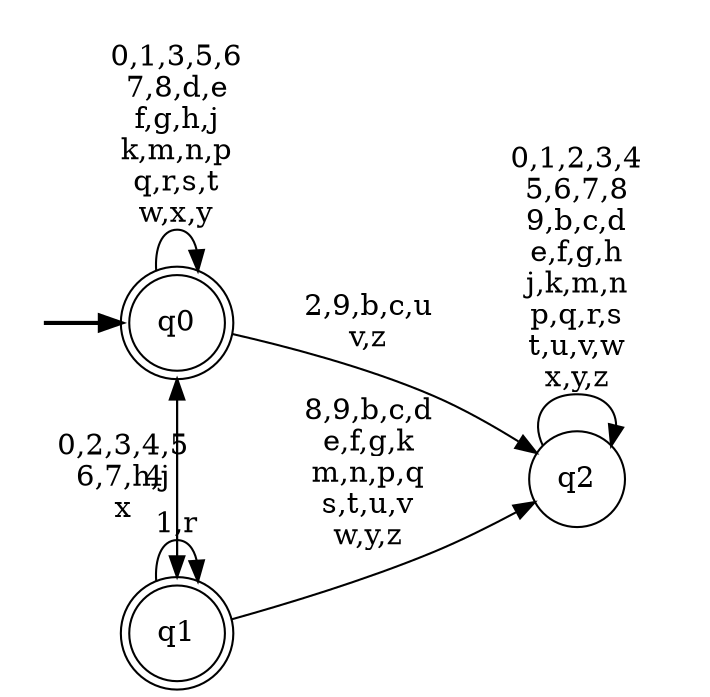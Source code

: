 digraph BlueStar {
__start0 [style = invis, shape = none, label = "", width = 0, height = 0];

rankdir=LR;
size="8,5";

s0 [style="rounded,filled", color="black", fillcolor="white" shape="doublecircle", label="q0"];
s1 [style="rounded,filled", color="black", fillcolor="white" shape="doublecircle", label="q1"];
s2 [style="filled", color="black", fillcolor="white" shape="circle", label="q2"];
subgraph cluster_main { 
	graph [pad=".75", ranksep="0.15", nodesep="0.15"];
	 style=invis; 
	__start0 -> s0 [penwidth=2];
}
s0 -> s0 [label="0,1,3,5,6\n7,8,d,e\nf,g,h,j\nk,m,n,p\nq,r,s,t\nw,x,y"];
s0 -> s1 [label="4"];
s0 -> s2 [label="2,9,b,c,u\nv,z"];
s1 -> s0 [label="0,2,3,4,5\n6,7,h,j\nx"];
s1 -> s1 [label="1,r"];
s1 -> s2 [label="8,9,b,c,d\ne,f,g,k\nm,n,p,q\ns,t,u,v\nw,y,z"];
s2 -> s2 [label="0,1,2,3,4\n5,6,7,8\n9,b,c,d\ne,f,g,h\nj,k,m,n\np,q,r,s\nt,u,v,w\nx,y,z"];

}